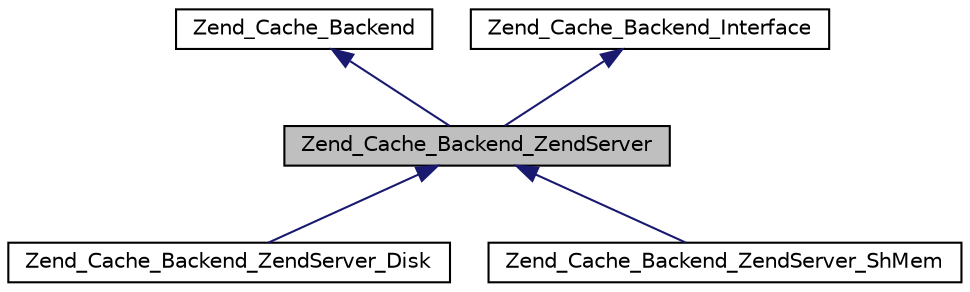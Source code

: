 digraph G
{
  edge [fontname="Helvetica",fontsize="10",labelfontname="Helvetica",labelfontsize="10"];
  node [fontname="Helvetica",fontsize="10",shape=record];
  Node1 [label="Zend_Cache_Backend_ZendServer",height=0.2,width=0.4,color="black", fillcolor="grey75", style="filled" fontcolor="black"];
  Node2 -> Node1 [dir="back",color="midnightblue",fontsize="10",style="solid",fontname="Helvetica"];
  Node2 [label="Zend_Cache_Backend",height=0.2,width=0.4,color="black", fillcolor="white", style="filled",URL="$class_zend___cache___backend.html"];
  Node3 -> Node1 [dir="back",color="midnightblue",fontsize="10",style="solid",fontname="Helvetica"];
  Node3 [label="Zend_Cache_Backend_Interface",height=0.2,width=0.4,color="black", fillcolor="white", style="filled",URL="$interface_zend___cache___backend___interface.html"];
  Node1 -> Node4 [dir="back",color="midnightblue",fontsize="10",style="solid",fontname="Helvetica"];
  Node4 [label="Zend_Cache_Backend_ZendServer_Disk",height=0.2,width=0.4,color="black", fillcolor="white", style="filled",URL="$class_zend___cache___backend___zend_server___disk.html"];
  Node1 -> Node5 [dir="back",color="midnightblue",fontsize="10",style="solid",fontname="Helvetica"];
  Node5 [label="Zend_Cache_Backend_ZendServer_ShMem",height=0.2,width=0.4,color="black", fillcolor="white", style="filled",URL="$class_zend___cache___backend___zend_server___sh_mem.html"];
}
